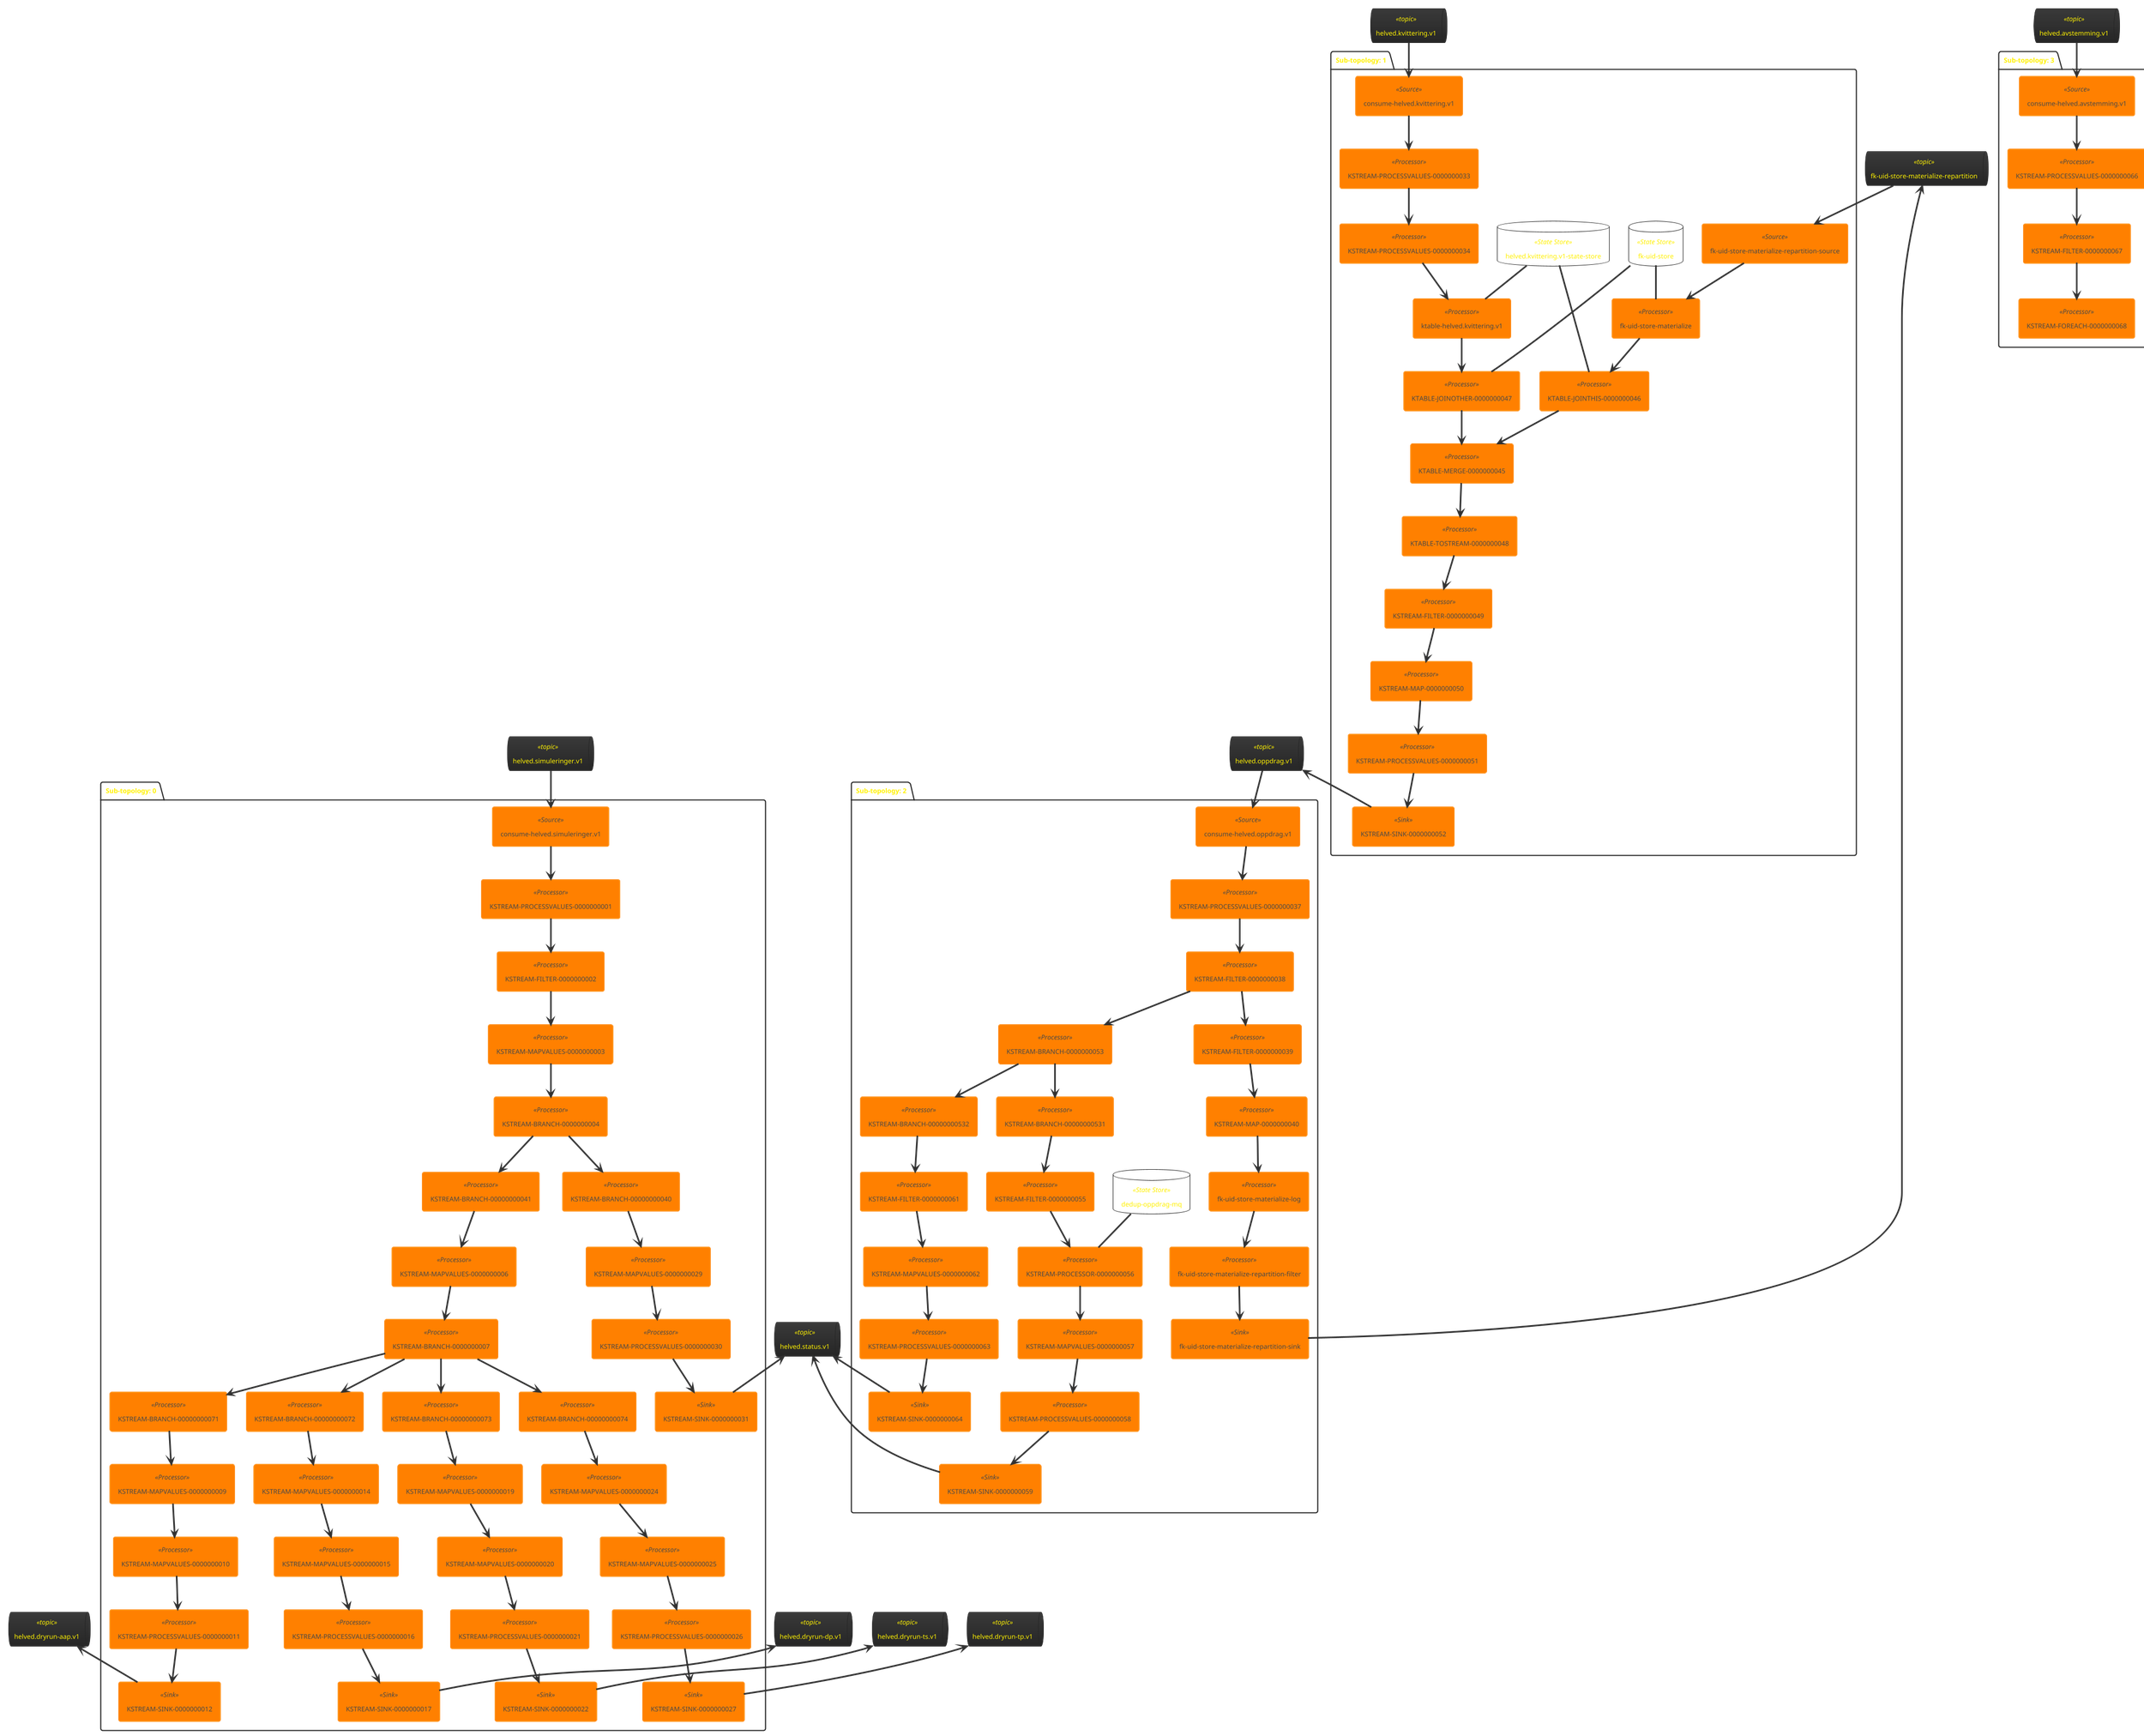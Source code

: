 @startuml
!theme black-knight
queue "helved.dryrun-aap.v1" <<topic>> as helved_dryrun_aap_v1
queue "helved.dryrun-dp.v1" <<topic>> as helved_dryrun_dp_v1
queue "helved.dryrun-ts.v1" <<topic>> as helved_dryrun_ts_v1
queue "helved.dryrun-tp.v1" <<topic>> as helved_dryrun_tp_v1
queue "helved.status.v1" <<topic>> as helved_status_v1
queue "helved.simuleringer.v1" <<topic>> as helved_simuleringer_v1
queue "helved.oppdrag.v1" <<topic>> as helved_oppdrag_v1
queue "helved.kvittering.v1" <<topic>> as helved_kvittering_v1
queue "fk-uid-store-materialize-repartition" <<topic>> as fk_uid_store_materialize_repartition
queue "helved.avstemming.v1" <<topic>> as helved_avstemming_v1
package "Sub-topology: 0" {
	agent "consume-helved.simuleringer.v1" <<Source>> as consume_helved_simuleringer_v1
	agent "KSTREAM-PROCESSVALUES-0000000001" <<Processor>> as KSTREAM_PROCESSVALUES_0000000001
	agent "KSTREAM-FILTER-0000000002" <<Processor>> as KSTREAM_FILTER_0000000002
	agent "KSTREAM-MAPVALUES-0000000003" <<Processor>> as KSTREAM_MAPVALUES_0000000003
	agent "KSTREAM-BRANCH-0000000004" <<Processor>> as KSTREAM_BRANCH_0000000004
	agent "KSTREAM-BRANCH-00000000041" <<Processor>> as KSTREAM_BRANCH_00000000041
	agent "KSTREAM-MAPVALUES-0000000006" <<Processor>> as KSTREAM_MAPVALUES_0000000006
	agent "KSTREAM-BRANCH-0000000007" <<Processor>> as KSTREAM_BRANCH_0000000007
	agent "KSTREAM-BRANCH-00000000071" <<Processor>> as KSTREAM_BRANCH_00000000071
	agent "KSTREAM-BRANCH-00000000072" <<Processor>> as KSTREAM_BRANCH_00000000072
	agent "KSTREAM-BRANCH-00000000073" <<Processor>> as KSTREAM_BRANCH_00000000073
	agent "KSTREAM-BRANCH-00000000074" <<Processor>> as KSTREAM_BRANCH_00000000074
	agent "KSTREAM-BRANCH-00000000040" <<Processor>> as KSTREAM_BRANCH_00000000040
	agent "KSTREAM-MAPVALUES-0000000009" <<Processor>> as KSTREAM_MAPVALUES_0000000009
	agent "KSTREAM-MAPVALUES-0000000014" <<Processor>> as KSTREAM_MAPVALUES_0000000014
	agent "KSTREAM-MAPVALUES-0000000019" <<Processor>> as KSTREAM_MAPVALUES_0000000019
	agent "KSTREAM-MAPVALUES-0000000024" <<Processor>> as KSTREAM_MAPVALUES_0000000024
	agent "KSTREAM-MAPVALUES-0000000010" <<Processor>> as KSTREAM_MAPVALUES_0000000010
	agent "KSTREAM-MAPVALUES-0000000015" <<Processor>> as KSTREAM_MAPVALUES_0000000015
	agent "KSTREAM-MAPVALUES-0000000020" <<Processor>> as KSTREAM_MAPVALUES_0000000020
	agent "KSTREAM-MAPVALUES-0000000025" <<Processor>> as KSTREAM_MAPVALUES_0000000025
	agent "KSTREAM-MAPVALUES-0000000029" <<Processor>> as KSTREAM_MAPVALUES_0000000029
	agent "KSTREAM-PROCESSVALUES-0000000011" <<Processor>> as KSTREAM_PROCESSVALUES_0000000011
	agent "KSTREAM-PROCESSVALUES-0000000016" <<Processor>> as KSTREAM_PROCESSVALUES_0000000016
	agent "KSTREAM-PROCESSVALUES-0000000021" <<Processor>> as KSTREAM_PROCESSVALUES_0000000021
	agent "KSTREAM-PROCESSVALUES-0000000026" <<Processor>> as KSTREAM_PROCESSVALUES_0000000026
	agent "KSTREAM-PROCESSVALUES-0000000030" <<Processor>> as KSTREAM_PROCESSVALUES_0000000030
	agent "KSTREAM-SINK-0000000012" <<Sink>> as KSTREAM_SINK_0000000012
	agent "KSTREAM-SINK-0000000017" <<Sink>> as KSTREAM_SINK_0000000017
	agent "KSTREAM-SINK-0000000022" <<Sink>> as KSTREAM_SINK_0000000022
	agent "KSTREAM-SINK-0000000027" <<Sink>> as KSTREAM_SINK_0000000027
	agent "KSTREAM-SINK-0000000031" <<Sink>> as KSTREAM_SINK_0000000031
	helved_simuleringer_v1 --> consume_helved_simuleringer_v1
	helved_dryrun_aap_v1 <-- KSTREAM_SINK_0000000012
	helved_dryrun_dp_v1 <-- KSTREAM_SINK_0000000017
	helved_dryrun_ts_v1 <-- KSTREAM_SINK_0000000022
	helved_dryrun_tp_v1 <-- KSTREAM_SINK_0000000027
	helved_status_v1 <-- KSTREAM_SINK_0000000031
	consume_helved_simuleringer_v1 --> KSTREAM_PROCESSVALUES_0000000001
	KSTREAM_PROCESSVALUES_0000000001 --> KSTREAM_FILTER_0000000002
	KSTREAM_FILTER_0000000002 --> KSTREAM_MAPVALUES_0000000003
	KSTREAM_MAPVALUES_0000000003 --> KSTREAM_BRANCH_0000000004
	KSTREAM_BRANCH_0000000004 --> KSTREAM_BRANCH_00000000040
	KSTREAM_BRANCH_0000000004 --> KSTREAM_BRANCH_00000000041
	KSTREAM_BRANCH_00000000041 --> KSTREAM_MAPVALUES_0000000006
	KSTREAM_MAPVALUES_0000000006 --> KSTREAM_BRANCH_0000000007
	KSTREAM_BRANCH_0000000007 --> KSTREAM_BRANCH_00000000071
	KSTREAM_BRANCH_0000000007 --> KSTREAM_BRANCH_00000000072
	KSTREAM_BRANCH_0000000007 --> KSTREAM_BRANCH_00000000073
	KSTREAM_BRANCH_0000000007 --> KSTREAM_BRANCH_00000000074
	KSTREAM_BRANCH_00000000071 --> KSTREAM_MAPVALUES_0000000009
	KSTREAM_BRANCH_00000000072 --> KSTREAM_MAPVALUES_0000000014
	KSTREAM_BRANCH_00000000073 --> KSTREAM_MAPVALUES_0000000019
	KSTREAM_BRANCH_00000000074 --> KSTREAM_MAPVALUES_0000000024
	KSTREAM_BRANCH_00000000040 --> KSTREAM_MAPVALUES_0000000029
	KSTREAM_MAPVALUES_0000000009 --> KSTREAM_MAPVALUES_0000000010
	KSTREAM_MAPVALUES_0000000014 --> KSTREAM_MAPVALUES_0000000015
	KSTREAM_MAPVALUES_0000000019 --> KSTREAM_MAPVALUES_0000000020
	KSTREAM_MAPVALUES_0000000024 --> KSTREAM_MAPVALUES_0000000025
	KSTREAM_MAPVALUES_0000000010 --> KSTREAM_PROCESSVALUES_0000000011
	KSTREAM_MAPVALUES_0000000015 --> KSTREAM_PROCESSVALUES_0000000016
	KSTREAM_MAPVALUES_0000000020 --> KSTREAM_PROCESSVALUES_0000000021
	KSTREAM_MAPVALUES_0000000025 --> KSTREAM_PROCESSVALUES_0000000026
	KSTREAM_MAPVALUES_0000000029 --> KSTREAM_PROCESSVALUES_0000000030
	KSTREAM_PROCESSVALUES_0000000011 --> KSTREAM_SINK_0000000012
	KSTREAM_PROCESSVALUES_0000000016 --> KSTREAM_SINK_0000000017
	KSTREAM_PROCESSVALUES_0000000021 --> KSTREAM_SINK_0000000022
	KSTREAM_PROCESSVALUES_0000000026 --> KSTREAM_SINK_0000000027
	KSTREAM_PROCESSVALUES_0000000030 --> KSTREAM_SINK_0000000031
}
package "Sub-topology: 1" {
	database "fk-uid-store" <<State Store>> as fk_uid_store
	database "helved.kvittering.v1-state-store" <<State Store>> as helved_kvittering_v1_state_store
	agent "consume-helved.kvittering.v1" <<Source>> as consume_helved_kvittering_v1
	agent "KSTREAM-PROCESSVALUES-0000000033" <<Processor>> as KSTREAM_PROCESSVALUES_0000000033
	agent "KSTREAM-PROCESSVALUES-0000000034" <<Processor>> as KSTREAM_PROCESSVALUES_0000000034
	agent "fk-uid-store-materialize-repartition-source" <<Source>> as fk_uid_store_materialize_repartition_source
	agent "fk-uid-store-materialize" <<Processor>> as fk_uid_store_materialize
	agent "ktable-helved.kvittering.v1" <<Processor>> as ktable_helved_kvittering_v1
	agent "KTABLE-JOINOTHER-0000000047" <<Processor>> as KTABLE_JOINOTHER_0000000047
	agent "KTABLE-JOINTHIS-0000000046" <<Processor>> as KTABLE_JOINTHIS_0000000046
	agent "KTABLE-MERGE-0000000045" <<Processor>> as KTABLE_MERGE_0000000045
	agent "KTABLE-TOSTREAM-0000000048" <<Processor>> as KTABLE_TOSTREAM_0000000048
	agent "KSTREAM-FILTER-0000000049" <<Processor>> as KSTREAM_FILTER_0000000049
	agent "KSTREAM-MAP-0000000050" <<Processor>> as KSTREAM_MAP_0000000050
	agent "KSTREAM-PROCESSVALUES-0000000051" <<Processor>> as KSTREAM_PROCESSVALUES_0000000051
	agent "KSTREAM-SINK-0000000052" <<Sink>> as KSTREAM_SINK_0000000052
	helved_kvittering_v1 --> consume_helved_kvittering_v1
	fk_uid_store_materialize_repartition --> fk_uid_store_materialize_repartition_source
	fk_uid_store -- fk_uid_store_materialize
	helved_kvittering_v1_state_store -- ktable_helved_kvittering_v1
	fk_uid_store -- KTABLE_JOINOTHER_0000000047
	helved_kvittering_v1_state_store -- KTABLE_JOINTHIS_0000000046
	helved_oppdrag_v1 <-- KSTREAM_SINK_0000000052
	consume_helved_kvittering_v1 --> KSTREAM_PROCESSVALUES_0000000033
	KSTREAM_PROCESSVALUES_0000000033 --> KSTREAM_PROCESSVALUES_0000000034
	KSTREAM_PROCESSVALUES_0000000034 --> ktable_helved_kvittering_v1
	fk_uid_store_materialize_repartition_source --> fk_uid_store_materialize
	fk_uid_store_materialize --> KTABLE_JOINTHIS_0000000046
	ktable_helved_kvittering_v1 --> KTABLE_JOINOTHER_0000000047
	KTABLE_JOINOTHER_0000000047 --> KTABLE_MERGE_0000000045
	KTABLE_JOINTHIS_0000000046 --> KTABLE_MERGE_0000000045
	KTABLE_MERGE_0000000045 --> KTABLE_TOSTREAM_0000000048
	KTABLE_TOSTREAM_0000000048 --> KSTREAM_FILTER_0000000049
	KSTREAM_FILTER_0000000049 --> KSTREAM_MAP_0000000050
	KSTREAM_MAP_0000000050 --> KSTREAM_PROCESSVALUES_0000000051
	KSTREAM_PROCESSVALUES_0000000051 --> KSTREAM_SINK_0000000052
}
package "Sub-topology: 2" {
	database "dedup-oppdrag-mq" <<State Store>> as dedup_oppdrag_mq
	agent "consume-helved.oppdrag.v1" <<Source>> as consume_helved_oppdrag_v1
	agent "KSTREAM-PROCESSVALUES-0000000037" <<Processor>> as KSTREAM_PROCESSVALUES_0000000037
	agent "KSTREAM-FILTER-0000000038" <<Processor>> as KSTREAM_FILTER_0000000038
	agent "KSTREAM-BRANCH-0000000053" <<Processor>> as KSTREAM_BRANCH_0000000053
	agent "KSTREAM-BRANCH-00000000531" <<Processor>> as KSTREAM_BRANCH_00000000531
	agent "KSTREAM-BRANCH-00000000532" <<Processor>> as KSTREAM_BRANCH_00000000532
	agent "KSTREAM-FILTER-0000000039" <<Processor>> as KSTREAM_FILTER_0000000039
	agent "KSTREAM-FILTER-0000000055" <<Processor>> as KSTREAM_FILTER_0000000055
	agent "KSTREAM-FILTER-0000000061" <<Processor>> as KSTREAM_FILTER_0000000061
	agent "KSTREAM-MAP-0000000040" <<Processor>> as KSTREAM_MAP_0000000040
	agent "KSTREAM-PROCESSOR-0000000056" <<Processor>> as KSTREAM_PROCESSOR_0000000056
	agent "KSTREAM-MAPVALUES-0000000057" <<Processor>> as KSTREAM_MAPVALUES_0000000057
	agent "KSTREAM-MAPVALUES-0000000062" <<Processor>> as KSTREAM_MAPVALUES_0000000062
	agent "fk-uid-store-materialize-log" <<Processor>> as fk_uid_store_materialize_log
	agent "KSTREAM-PROCESSVALUES-0000000058" <<Processor>> as KSTREAM_PROCESSVALUES_0000000058
	agent "KSTREAM-PROCESSVALUES-0000000063" <<Processor>> as KSTREAM_PROCESSVALUES_0000000063
	agent "fk-uid-store-materialize-repartition-filter" <<Processor>> as fk_uid_store_materialize_repartition_filter
	agent "KSTREAM-SINK-0000000059" <<Sink>> as KSTREAM_SINK_0000000059
	agent "KSTREAM-SINK-0000000064" <<Sink>> as KSTREAM_SINK_0000000064
	agent "fk-uid-store-materialize-repartition-sink" <<Sink>> as fk_uid_store_materialize_repartition_sink
	helved_oppdrag_v1 --> consume_helved_oppdrag_v1
	dedup_oppdrag_mq -- KSTREAM_PROCESSOR_0000000056
	helved_status_v1 <-- KSTREAM_SINK_0000000059
	helved_status_v1 <-- KSTREAM_SINK_0000000064
	fk_uid_store_materialize_repartition <-- fk_uid_store_materialize_repartition_sink
	consume_helved_oppdrag_v1 --> KSTREAM_PROCESSVALUES_0000000037
	KSTREAM_PROCESSVALUES_0000000037 --> KSTREAM_FILTER_0000000038
	KSTREAM_FILTER_0000000038 --> KSTREAM_BRANCH_0000000053
	KSTREAM_FILTER_0000000038 --> KSTREAM_FILTER_0000000039
	KSTREAM_BRANCH_0000000053 --> KSTREAM_BRANCH_00000000531
	KSTREAM_BRANCH_0000000053 --> KSTREAM_BRANCH_00000000532
	KSTREAM_BRANCH_00000000531 --> KSTREAM_FILTER_0000000055
	KSTREAM_BRANCH_00000000532 --> KSTREAM_FILTER_0000000061
	KSTREAM_FILTER_0000000039 --> KSTREAM_MAP_0000000040
	KSTREAM_FILTER_0000000055 --> KSTREAM_PROCESSOR_0000000056
	KSTREAM_FILTER_0000000061 --> KSTREAM_MAPVALUES_0000000062
	KSTREAM_MAP_0000000040 --> fk_uid_store_materialize_log
	KSTREAM_PROCESSOR_0000000056 --> KSTREAM_MAPVALUES_0000000057
	KSTREAM_MAPVALUES_0000000057 --> KSTREAM_PROCESSVALUES_0000000058
	KSTREAM_MAPVALUES_0000000062 --> KSTREAM_PROCESSVALUES_0000000063
	fk_uid_store_materialize_log --> fk_uid_store_materialize_repartition_filter
	KSTREAM_PROCESSVALUES_0000000058 --> KSTREAM_SINK_0000000059
	KSTREAM_PROCESSVALUES_0000000063 --> KSTREAM_SINK_0000000064
	fk_uid_store_materialize_repartition_filter --> fk_uid_store_materialize_repartition_sink
}
package "Sub-topology: 3" {
	agent "consume-helved.avstemming.v1" <<Source>> as consume_helved_avstemming_v1
	agent "KSTREAM-PROCESSVALUES-0000000066" <<Processor>> as KSTREAM_PROCESSVALUES_0000000066
	agent "KSTREAM-FILTER-0000000067" <<Processor>> as KSTREAM_FILTER_0000000067
	agent "KSTREAM-FOREACH-0000000068" <<Processor>> as KSTREAM_FOREACH_0000000068
	helved_avstemming_v1 --> consume_helved_avstemming_v1
	consume_helved_avstemming_v1 --> KSTREAM_PROCESSVALUES_0000000066
	KSTREAM_PROCESSVALUES_0000000066 --> KSTREAM_FILTER_0000000067
	KSTREAM_FILTER_0000000067 --> KSTREAM_FOREACH_0000000068
}
@enduml